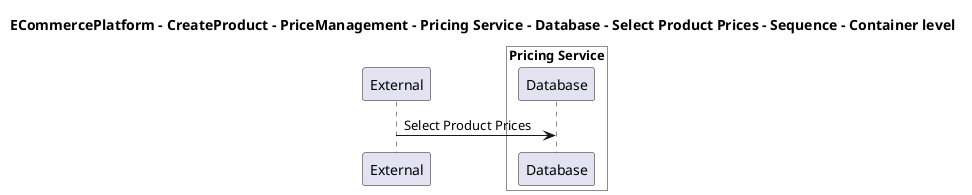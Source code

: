 @startuml

title ECommercePlatform - CreateProduct - PriceManagement - Pricing Service - Database - Select Product Prices - Sequence - Container level

participant "External" as C4InterFlow.SoftwareSystems.ExternalSystem

box "Pricing Service" #White
    participant "Database" as ECommercePlatform.CreateProduct.PriceManagement.SoftwareSystems.PricingService.Containers.Database
end box


C4InterFlow.SoftwareSystems.ExternalSystem -> ECommercePlatform.CreateProduct.PriceManagement.SoftwareSystems.PricingService.Containers.Database : Select Product Prices


@enduml

